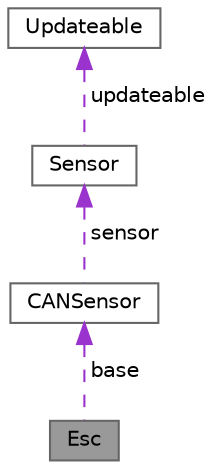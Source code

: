 digraph "Esc"
{
 // LATEX_PDF_SIZE
  bgcolor="transparent";
  edge [fontname=Helvetica,fontsize=10,labelfontname=Helvetica,labelfontsize=10];
  node [fontname=Helvetica,fontsize=10,shape=box,height=0.2,width=0.4];
  Node1 [label="Esc",height=0.2,width=0.4,color="gray40", fillcolor="grey60", style="filled", fontcolor="black",tooltip=" "];
  Node2 -> Node1 [dir="back",color="darkorchid3",style="dashed",label=" base" ];
  Node2 [label="CANSensor",height=0.2,width=0.4,color="gray40", fillcolor="white", style="filled",URL="$structCANSensor.html",tooltip=" "];
  Node3 -> Node2 [dir="back",color="darkorchid3",style="dashed",label=" sensor" ];
  Node3 [label="Sensor",height=0.2,width=0.4,color="gray40", fillcolor="white", style="filled",URL="$structSensor.html",tooltip=" "];
  Node4 -> Node3 [dir="back",color="darkorchid3",style="dashed",label=" updateable" ];
  Node4 [label="Updateable",height=0.2,width=0.4,color="gray40", fillcolor="white", style="filled",URL="$structUpdateable.html",tooltip=" "];
}

